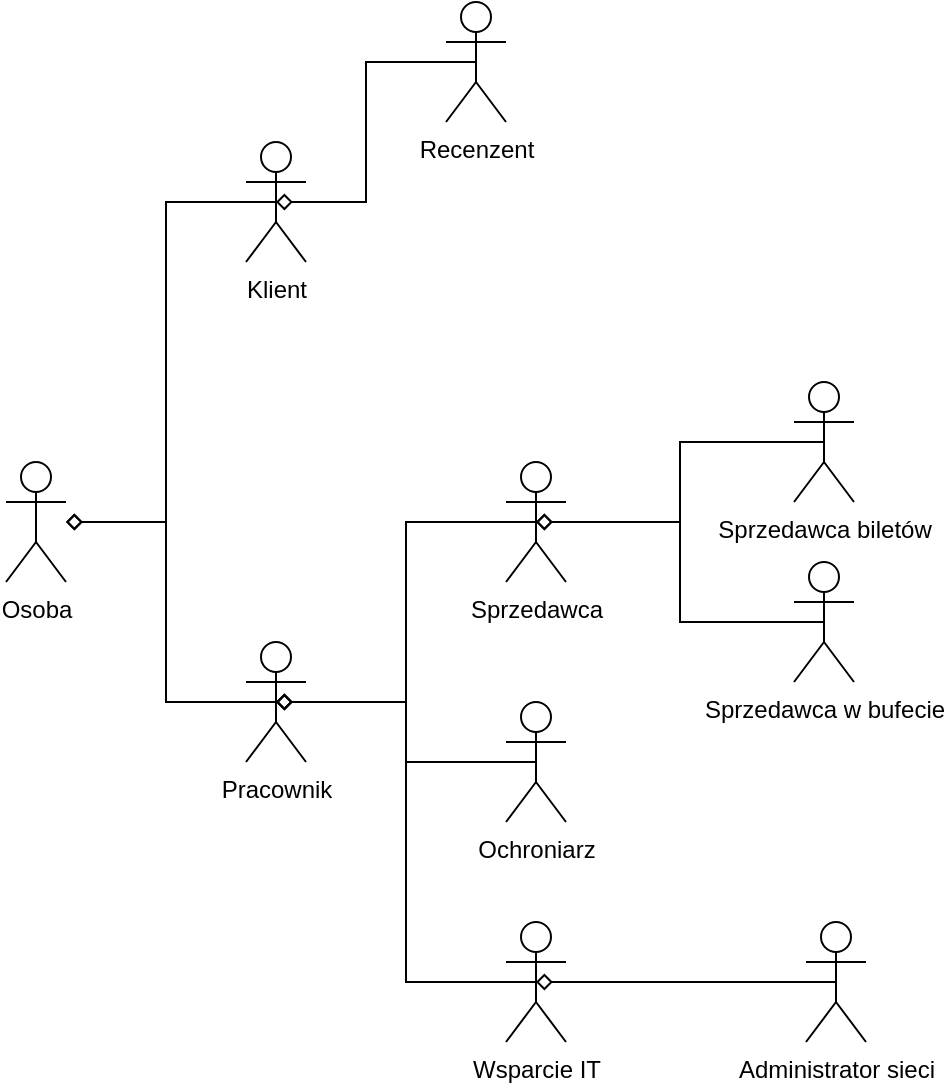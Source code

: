 <mxfile version="20.6.2" type="github">
  <diagram id="xGRFWv-86JrU4ld9lAH6" name="Strona-1">
    <mxGraphModel dx="687" dy="355" grid="1" gridSize="10" guides="1" tooltips="1" connect="1" arrows="1" fold="1" page="1" pageScale="1" pageWidth="827" pageHeight="1169" math="0" shadow="0">
      <root>
        <mxCell id="0" />
        <mxCell id="1" parent="0" />
        <mxCell id="sqHnBvawsnAPbd3wMaf9-26" style="edgeStyle=orthogonalEdgeStyle;rounded=0;orthogonalLoop=1;jettySize=auto;html=1;exitX=0.5;exitY=0.5;exitDx=0;exitDy=0;exitPerimeter=0;entryX=0.5;entryY=0.5;entryDx=0;entryDy=0;entryPerimeter=0;startArrow=diamond;startFill=0;endArrow=none;endFill=0;" parent="1" source="sqHnBvawsnAPbd3wMaf9-1" target="sqHnBvawsnAPbd3wMaf9-10" edge="1">
          <mxGeometry relative="1" as="geometry">
            <Array as="points">
              <mxPoint x="230" y="360" />
              <mxPoint x="230" y="290" />
            </Array>
          </mxGeometry>
        </mxCell>
        <mxCell id="sqHnBvawsnAPbd3wMaf9-1" value="Klient" style="shape=umlActor;verticalLabelPosition=bottom;verticalAlign=top;html=1;" parent="1" vertex="1">
          <mxGeometry x="170" y="330" width="30" height="60" as="geometry" />
        </mxCell>
        <mxCell id="sqHnBvawsnAPbd3wMaf9-4" value="Ochroniarz" style="shape=umlActor;verticalLabelPosition=bottom;verticalAlign=top;html=1;" parent="1" vertex="1">
          <mxGeometry x="300" y="610" width="30" height="60" as="geometry" />
        </mxCell>
        <mxCell id="sqHnBvawsnAPbd3wMaf9-19" style="edgeStyle=orthogonalEdgeStyle;rounded=0;orthogonalLoop=1;jettySize=auto;html=1;exitX=0.5;exitY=0.5;exitDx=0;exitDy=0;exitPerimeter=0;entryX=0.5;entryY=0.5;entryDx=0;entryDy=0;entryPerimeter=0;startArrow=diamond;startFill=0;endArrow=none;endFill=0;" parent="1" source="sqHnBvawsnAPbd3wMaf9-5" target="sqHnBvawsnAPbd3wMaf9-6" edge="1">
          <mxGeometry relative="1" as="geometry">
            <Array as="points">
              <mxPoint x="250" y="610" />
              <mxPoint x="250" y="520" />
            </Array>
          </mxGeometry>
        </mxCell>
        <mxCell id="sqHnBvawsnAPbd3wMaf9-20" style="edgeStyle=orthogonalEdgeStyle;rounded=0;orthogonalLoop=1;jettySize=auto;html=1;exitX=0.5;exitY=0.5;exitDx=0;exitDy=0;exitPerimeter=0;entryX=0.5;entryY=0.5;entryDx=0;entryDy=0;entryPerimeter=0;startArrow=diamond;startFill=0;endArrow=none;endFill=0;" parent="1" source="sqHnBvawsnAPbd3wMaf9-5" target="sqHnBvawsnAPbd3wMaf9-4" edge="1">
          <mxGeometry relative="1" as="geometry" />
        </mxCell>
        <mxCell id="sqHnBvawsnAPbd3wMaf9-21" style="edgeStyle=orthogonalEdgeStyle;rounded=0;orthogonalLoop=1;jettySize=auto;html=1;exitX=0.5;exitY=0.5;exitDx=0;exitDy=0;exitPerimeter=0;entryX=0.5;entryY=0.5;entryDx=0;entryDy=0;entryPerimeter=0;startArrow=diamond;startFill=0;endArrow=none;endFill=0;" parent="1" source="sqHnBvawsnAPbd3wMaf9-5" target="sqHnBvawsnAPbd3wMaf9-7" edge="1">
          <mxGeometry relative="1" as="geometry">
            <Array as="points">
              <mxPoint x="250" y="610" />
              <mxPoint x="250" y="750" />
            </Array>
          </mxGeometry>
        </mxCell>
        <mxCell id="sqHnBvawsnAPbd3wMaf9-5" value="Pracownik" style="shape=umlActor;verticalLabelPosition=bottom;verticalAlign=top;html=1;" parent="1" vertex="1">
          <mxGeometry x="170" y="580" width="30" height="60" as="geometry" />
        </mxCell>
        <mxCell id="sqHnBvawsnAPbd3wMaf9-22" style="edgeStyle=orthogonalEdgeStyle;rounded=0;orthogonalLoop=1;jettySize=auto;html=1;exitX=0.5;exitY=0.5;exitDx=0;exitDy=0;exitPerimeter=0;entryX=0.5;entryY=0.5;entryDx=0;entryDy=0;entryPerimeter=0;startArrow=diamond;startFill=0;endArrow=none;endFill=0;" parent="1" source="sqHnBvawsnAPbd3wMaf9-6" target="sqHnBvawsnAPbd3wMaf9-8" edge="1">
          <mxGeometry relative="1" as="geometry" />
        </mxCell>
        <mxCell id="sqHnBvawsnAPbd3wMaf9-24" style="edgeStyle=orthogonalEdgeStyle;rounded=0;orthogonalLoop=1;jettySize=auto;html=1;exitX=0.5;exitY=0.5;exitDx=0;exitDy=0;exitPerimeter=0;entryX=0.5;entryY=0.5;entryDx=0;entryDy=0;entryPerimeter=0;startArrow=diamond;startFill=0;endArrow=none;endFill=0;" parent="1" source="sqHnBvawsnAPbd3wMaf9-6" target="sqHnBvawsnAPbd3wMaf9-9" edge="1">
          <mxGeometry relative="1" as="geometry" />
        </mxCell>
        <mxCell id="sqHnBvawsnAPbd3wMaf9-6" value="Sprzedawca" style="shape=umlActor;verticalLabelPosition=bottom;verticalAlign=top;html=1;" parent="1" vertex="1">
          <mxGeometry x="300" y="490" width="30" height="60" as="geometry" />
        </mxCell>
        <mxCell id="sqHnBvawsnAPbd3wMaf9-25" style="edgeStyle=orthogonalEdgeStyle;rounded=0;orthogonalLoop=1;jettySize=auto;html=1;exitX=0.5;exitY=0.5;exitDx=0;exitDy=0;exitPerimeter=0;entryX=0.5;entryY=0.5;entryDx=0;entryDy=0;entryPerimeter=0;startArrow=diamond;startFill=0;endArrow=none;endFill=0;" parent="1" source="sqHnBvawsnAPbd3wMaf9-7" target="sqHnBvawsnAPbd3wMaf9-12" edge="1">
          <mxGeometry relative="1" as="geometry" />
        </mxCell>
        <mxCell id="sqHnBvawsnAPbd3wMaf9-7" value="Wsparcie IT" style="shape=umlActor;verticalLabelPosition=bottom;verticalAlign=top;html=1;" parent="1" vertex="1">
          <mxGeometry x="300" y="720" width="30" height="60" as="geometry" />
        </mxCell>
        <mxCell id="sqHnBvawsnAPbd3wMaf9-8" value="Sprzedawca biletów" style="shape=umlActor;verticalLabelPosition=bottom;verticalAlign=top;html=1;" parent="1" vertex="1">
          <mxGeometry x="444" y="450" width="30" height="60" as="geometry" />
        </mxCell>
        <mxCell id="sqHnBvawsnAPbd3wMaf9-9" value="Sprzedawca w bufecie" style="shape=umlActor;verticalLabelPosition=bottom;verticalAlign=top;html=1;" parent="1" vertex="1">
          <mxGeometry x="444" y="540" width="30" height="60" as="geometry" />
        </mxCell>
        <mxCell id="sqHnBvawsnAPbd3wMaf9-10" value="Recenzent" style="shape=umlActor;verticalLabelPosition=bottom;verticalAlign=top;html=1;" parent="1" vertex="1">
          <mxGeometry x="270" y="260" width="30" height="60" as="geometry" />
        </mxCell>
        <mxCell id="sqHnBvawsnAPbd3wMaf9-12" value="Administrator sieci" style="shape=umlActor;verticalLabelPosition=bottom;verticalAlign=top;html=1;" parent="1" vertex="1">
          <mxGeometry x="450" y="720" width="30" height="60" as="geometry" />
        </mxCell>
        <mxCell id="HDXTYV2n2A8CuA-9SR5O-17" style="edgeStyle=orthogonalEdgeStyle;rounded=0;orthogonalLoop=1;jettySize=auto;html=1;entryX=0.5;entryY=0.5;entryDx=0;entryDy=0;entryPerimeter=0;endArrow=none;endFill=0;startArrow=diamond;startFill=0;" parent="1" source="HDXTYV2n2A8CuA-9SR5O-1" target="sqHnBvawsnAPbd3wMaf9-5" edge="1">
          <mxGeometry relative="1" as="geometry">
            <Array as="points">
              <mxPoint x="130" y="520" />
              <mxPoint x="130" y="610" />
            </Array>
          </mxGeometry>
        </mxCell>
        <mxCell id="HDXTYV2n2A8CuA-9SR5O-18" style="edgeStyle=orthogonalEdgeStyle;rounded=0;orthogonalLoop=1;jettySize=auto;html=1;entryX=0.5;entryY=0.5;entryDx=0;entryDy=0;entryPerimeter=0;endArrow=none;endFill=0;startArrow=diamond;startFill=0;" parent="1" source="HDXTYV2n2A8CuA-9SR5O-1" target="sqHnBvawsnAPbd3wMaf9-1" edge="1">
          <mxGeometry relative="1" as="geometry">
            <Array as="points">
              <mxPoint x="130" y="520" />
              <mxPoint x="130" y="360" />
            </Array>
          </mxGeometry>
        </mxCell>
        <mxCell id="HDXTYV2n2A8CuA-9SR5O-1" value="Osoba" style="shape=umlActor;verticalLabelPosition=bottom;verticalAlign=top;html=1;outlineConnect=0;" parent="1" vertex="1">
          <mxGeometry x="50" y="490" width="30" height="60" as="geometry" />
        </mxCell>
      </root>
    </mxGraphModel>
  </diagram>
</mxfile>
